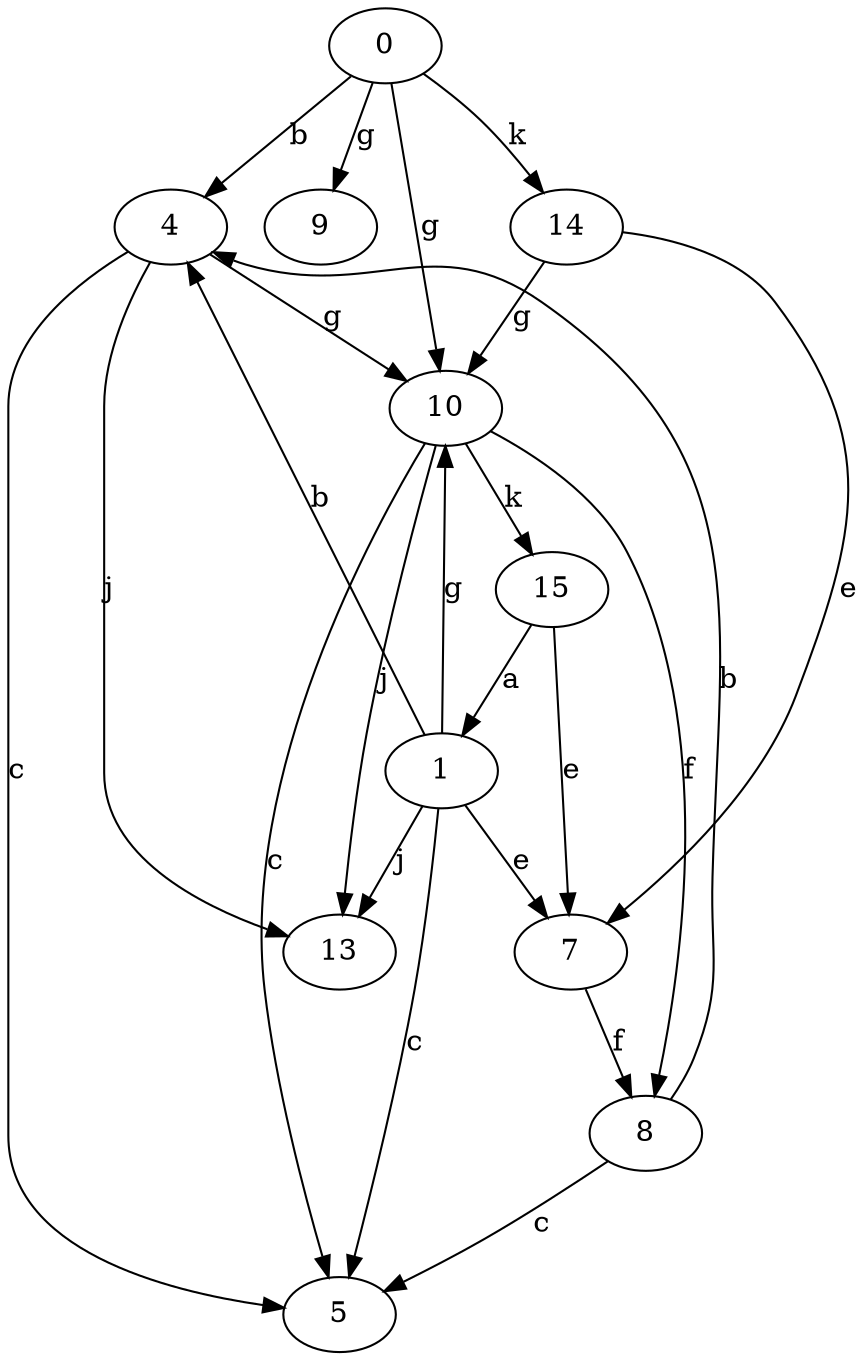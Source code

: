 strict digraph  {
0;
1;
4;
5;
7;
8;
9;
10;
13;
14;
15;
0 -> 4  [label=b];
0 -> 9  [label=g];
0 -> 10  [label=g];
0 -> 14  [label=k];
1 -> 4  [label=b];
1 -> 5  [label=c];
1 -> 7  [label=e];
1 -> 10  [label=g];
1 -> 13  [label=j];
4 -> 5  [label=c];
4 -> 10  [label=g];
4 -> 13  [label=j];
7 -> 8  [label=f];
8 -> 4  [label=b];
8 -> 5  [label=c];
10 -> 5  [label=c];
10 -> 8  [label=f];
10 -> 13  [label=j];
10 -> 15  [label=k];
14 -> 7  [label=e];
14 -> 10  [label=g];
15 -> 1  [label=a];
15 -> 7  [label=e];
}
